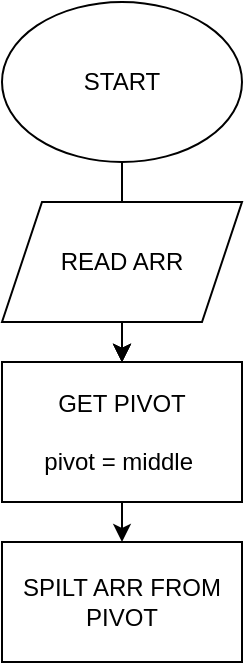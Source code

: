 <mxfile version="26.2.13">
  <diagram name="Page-1" id="UoapbvysSd5U1X-dZqaJ">
    <mxGraphModel dx="1216" dy="653" grid="1" gridSize="10" guides="1" tooltips="1" connect="1" arrows="1" fold="1" page="1" pageScale="1" pageWidth="850" pageHeight="1100" math="0" shadow="0">
      <root>
        <mxCell id="0" />
        <mxCell id="1" parent="0" />
        <mxCell id="QaG2V4MxwFGOFlUVcH84-4" value="" style="edgeStyle=orthogonalEdgeStyle;rounded=0;orthogonalLoop=1;jettySize=auto;html=1;" edge="1" parent="1" source="QaG2V4MxwFGOFlUVcH84-1" target="QaG2V4MxwFGOFlUVcH84-3">
          <mxGeometry relative="1" as="geometry" />
        </mxCell>
        <mxCell id="QaG2V4MxwFGOFlUVcH84-5" value="" style="edgeStyle=orthogonalEdgeStyle;rounded=0;orthogonalLoop=1;jettySize=auto;html=1;" edge="1" parent="1" source="QaG2V4MxwFGOFlUVcH84-1" target="QaG2V4MxwFGOFlUVcH84-3">
          <mxGeometry relative="1" as="geometry" />
        </mxCell>
        <mxCell id="QaG2V4MxwFGOFlUVcH84-7" value="" style="edgeStyle=orthogonalEdgeStyle;rounded=0;orthogonalLoop=1;jettySize=auto;html=1;" edge="1" parent="1" source="QaG2V4MxwFGOFlUVcH84-1" target="QaG2V4MxwFGOFlUVcH84-3">
          <mxGeometry relative="1" as="geometry" />
        </mxCell>
        <mxCell id="QaG2V4MxwFGOFlUVcH84-9" value="" style="edgeStyle=orthogonalEdgeStyle;rounded=0;orthogonalLoop=1;jettySize=auto;html=1;" edge="1" parent="1" source="QaG2V4MxwFGOFlUVcH84-1" target="QaG2V4MxwFGOFlUVcH84-3">
          <mxGeometry relative="1" as="geometry" />
        </mxCell>
        <mxCell id="QaG2V4MxwFGOFlUVcH84-1" value="START" style="ellipse;whiteSpace=wrap;html=1;" vertex="1" parent="1">
          <mxGeometry x="340" y="20" width="120" height="80" as="geometry" />
        </mxCell>
        <mxCell id="QaG2V4MxwFGOFlUVcH84-8" value="" style="edgeStyle=orthogonalEdgeStyle;rounded=0;orthogonalLoop=1;jettySize=auto;html=1;" edge="1" parent="1" source="QaG2V4MxwFGOFlUVcH84-2" target="QaG2V4MxwFGOFlUVcH84-6">
          <mxGeometry relative="1" as="geometry" />
        </mxCell>
        <mxCell id="QaG2V4MxwFGOFlUVcH84-2" value="READ ARR" style="shape=parallelogram;perimeter=parallelogramPerimeter;whiteSpace=wrap;html=1;fixedSize=1;" vertex="1" parent="1">
          <mxGeometry x="340" y="120" width="120" height="60" as="geometry" />
        </mxCell>
        <mxCell id="QaG2V4MxwFGOFlUVcH84-3" value="GET PIVOT&lt;div&gt;&lt;br&gt;&lt;div&gt;pivot = middle&amp;nbsp;&lt;/div&gt;&lt;/div&gt;" style="rounded=0;whiteSpace=wrap;html=1;" vertex="1" parent="1">
          <mxGeometry x="340" y="200" width="120" height="70" as="geometry" />
        </mxCell>
        <mxCell id="QaG2V4MxwFGOFlUVcH84-6" value="SPILT ARR FROM PIVOT" style="rounded=0;whiteSpace=wrap;html=1;" vertex="1" parent="1">
          <mxGeometry x="340" y="290" width="120" height="60" as="geometry" />
        </mxCell>
      </root>
    </mxGraphModel>
  </diagram>
</mxfile>

